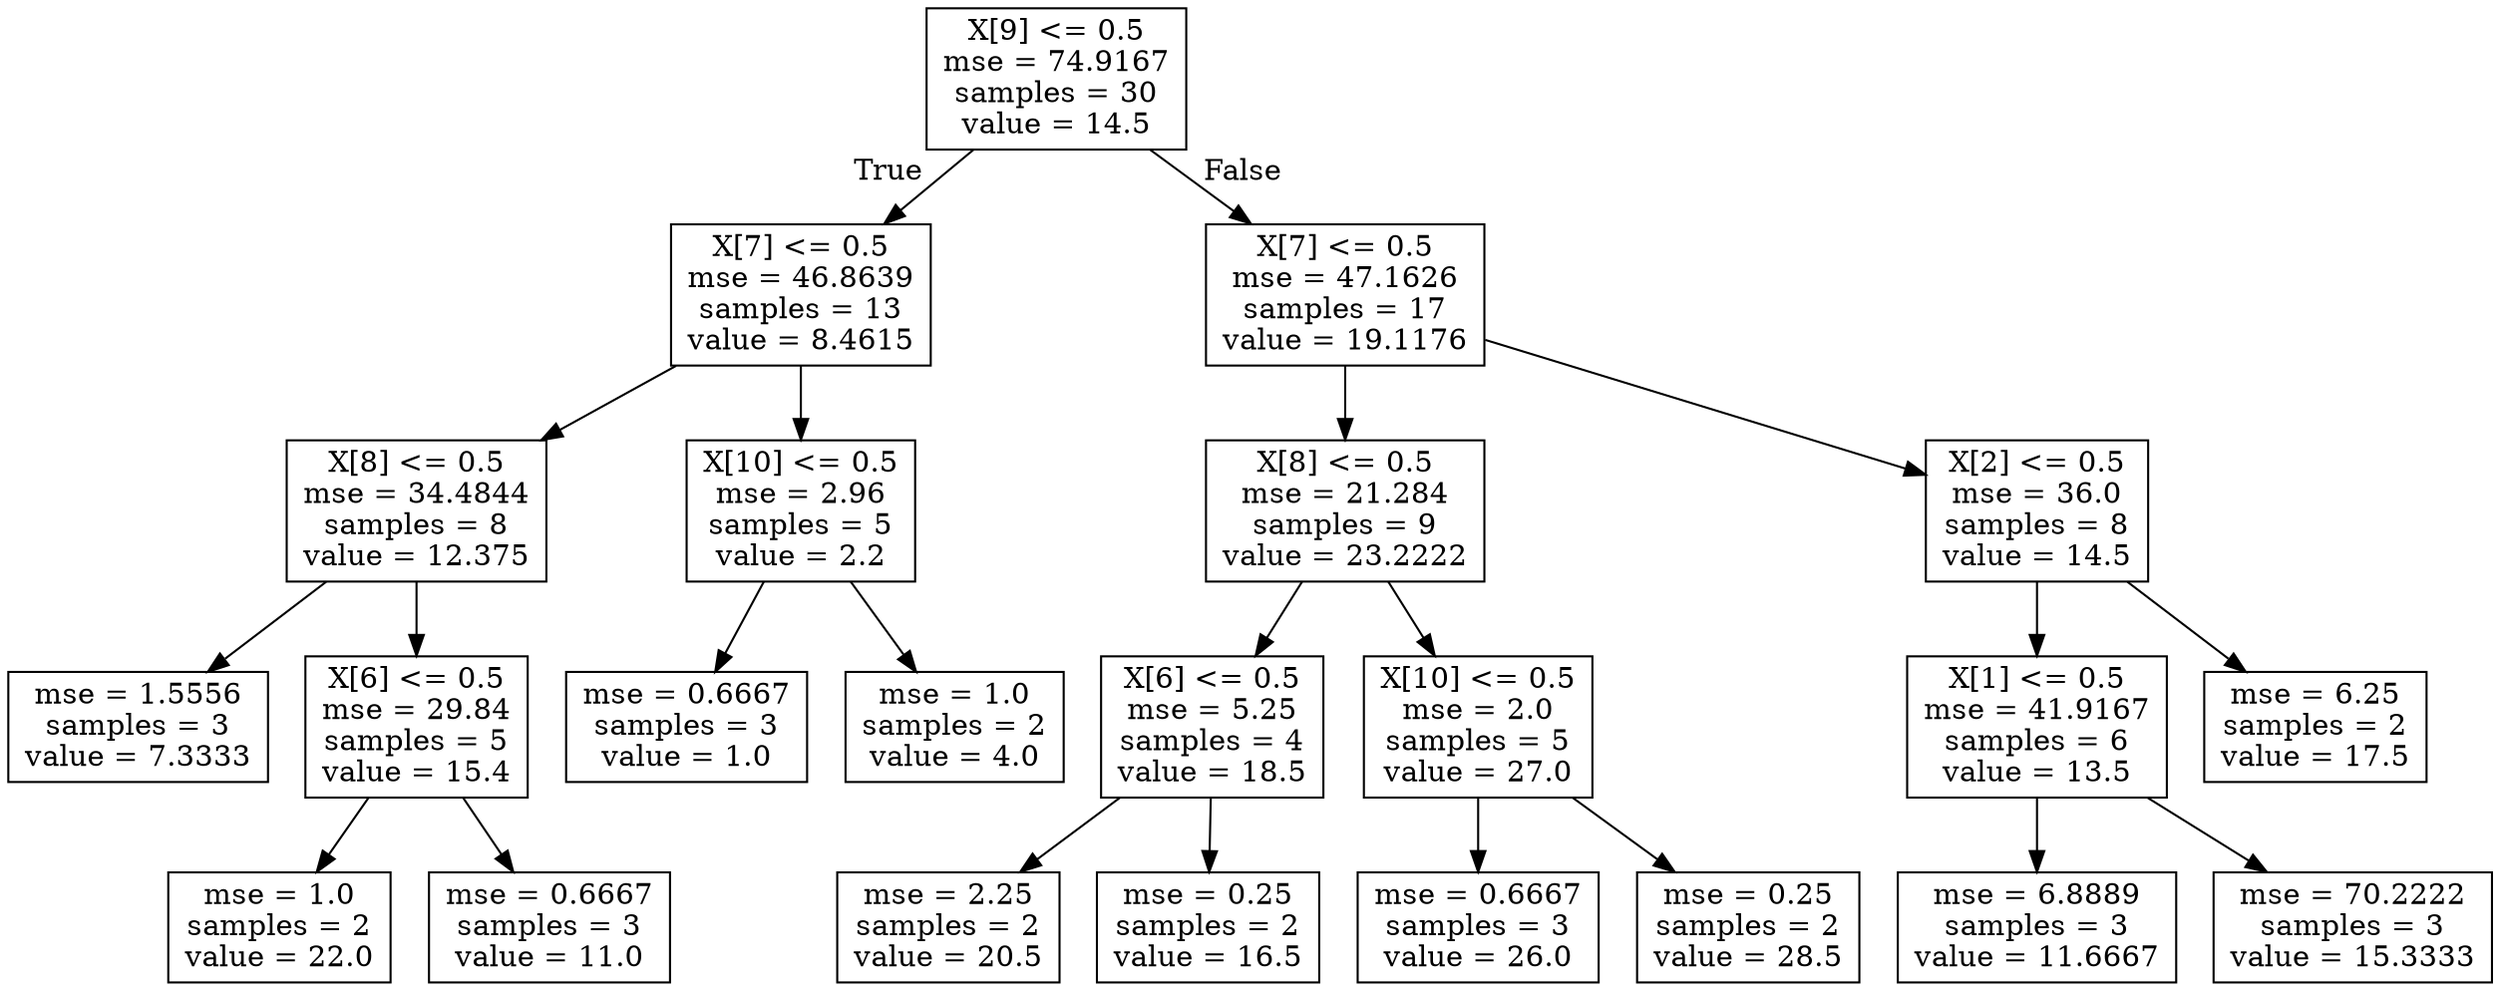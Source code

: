 digraph Tree {
node [shape=box] ;
0 [label="X[9] <= 0.5\nmse = 74.9167\nsamples = 30\nvalue = 14.5"] ;
1 [label="X[7] <= 0.5\nmse = 46.8639\nsamples = 13\nvalue = 8.4615"] ;
0 -> 1 [labeldistance=2.5, labelangle=45, headlabel="True"] ;
2 [label="X[8] <= 0.5\nmse = 34.4844\nsamples = 8\nvalue = 12.375"] ;
1 -> 2 ;
3 [label="mse = 1.5556\nsamples = 3\nvalue = 7.3333"] ;
2 -> 3 ;
4 [label="X[6] <= 0.5\nmse = 29.84\nsamples = 5\nvalue = 15.4"] ;
2 -> 4 ;
5 [label="mse = 1.0\nsamples = 2\nvalue = 22.0"] ;
4 -> 5 ;
6 [label="mse = 0.6667\nsamples = 3\nvalue = 11.0"] ;
4 -> 6 ;
7 [label="X[10] <= 0.5\nmse = 2.96\nsamples = 5\nvalue = 2.2"] ;
1 -> 7 ;
8 [label="mse = 0.6667\nsamples = 3\nvalue = 1.0"] ;
7 -> 8 ;
9 [label="mse = 1.0\nsamples = 2\nvalue = 4.0"] ;
7 -> 9 ;
10 [label="X[7] <= 0.5\nmse = 47.1626\nsamples = 17\nvalue = 19.1176"] ;
0 -> 10 [labeldistance=2.5, labelangle=-45, headlabel="False"] ;
11 [label="X[8] <= 0.5\nmse = 21.284\nsamples = 9\nvalue = 23.2222"] ;
10 -> 11 ;
12 [label="X[6] <= 0.5\nmse = 5.25\nsamples = 4\nvalue = 18.5"] ;
11 -> 12 ;
13 [label="mse = 2.25\nsamples = 2\nvalue = 20.5"] ;
12 -> 13 ;
14 [label="mse = 0.25\nsamples = 2\nvalue = 16.5"] ;
12 -> 14 ;
15 [label="X[10] <= 0.5\nmse = 2.0\nsamples = 5\nvalue = 27.0"] ;
11 -> 15 ;
16 [label="mse = 0.6667\nsamples = 3\nvalue = 26.0"] ;
15 -> 16 ;
17 [label="mse = 0.25\nsamples = 2\nvalue = 28.5"] ;
15 -> 17 ;
18 [label="X[2] <= 0.5\nmse = 36.0\nsamples = 8\nvalue = 14.5"] ;
10 -> 18 ;
19 [label="X[1] <= 0.5\nmse = 41.9167\nsamples = 6\nvalue = 13.5"] ;
18 -> 19 ;
20 [label="mse = 6.8889\nsamples = 3\nvalue = 11.6667"] ;
19 -> 20 ;
21 [label="mse = 70.2222\nsamples = 3\nvalue = 15.3333"] ;
19 -> 21 ;
22 [label="mse = 6.25\nsamples = 2\nvalue = 17.5"] ;
18 -> 22 ;
}